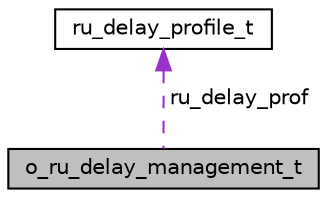 digraph "o_ru_delay_management_t"
{
 // LATEX_PDF_SIZE
  bgcolor="transparent";
  edge [fontname="Helvetica",fontsize="10",labelfontname="Helvetica",labelfontsize="10"];
  node [fontname="Helvetica",fontsize="10",shape=record];
  Node1 [label="o_ru_delay_management_t",height=0.2,width=0.4,color="black", fillcolor="grey75", style="filled", fontcolor="black",tooltip=" "];
  Node2 -> Node1 [dir="back",color="darkorchid3",fontsize="10",style="dashed",label=" ru_delay_prof" ,fontname="Helvetica"];
  Node2 [label="ru_delay_profile_t",height=0.2,width=0.4,color="black",URL="$EvenstarDelayMgmt_8h.html#structru__delay__profile__t",tooltip=" "];
}
